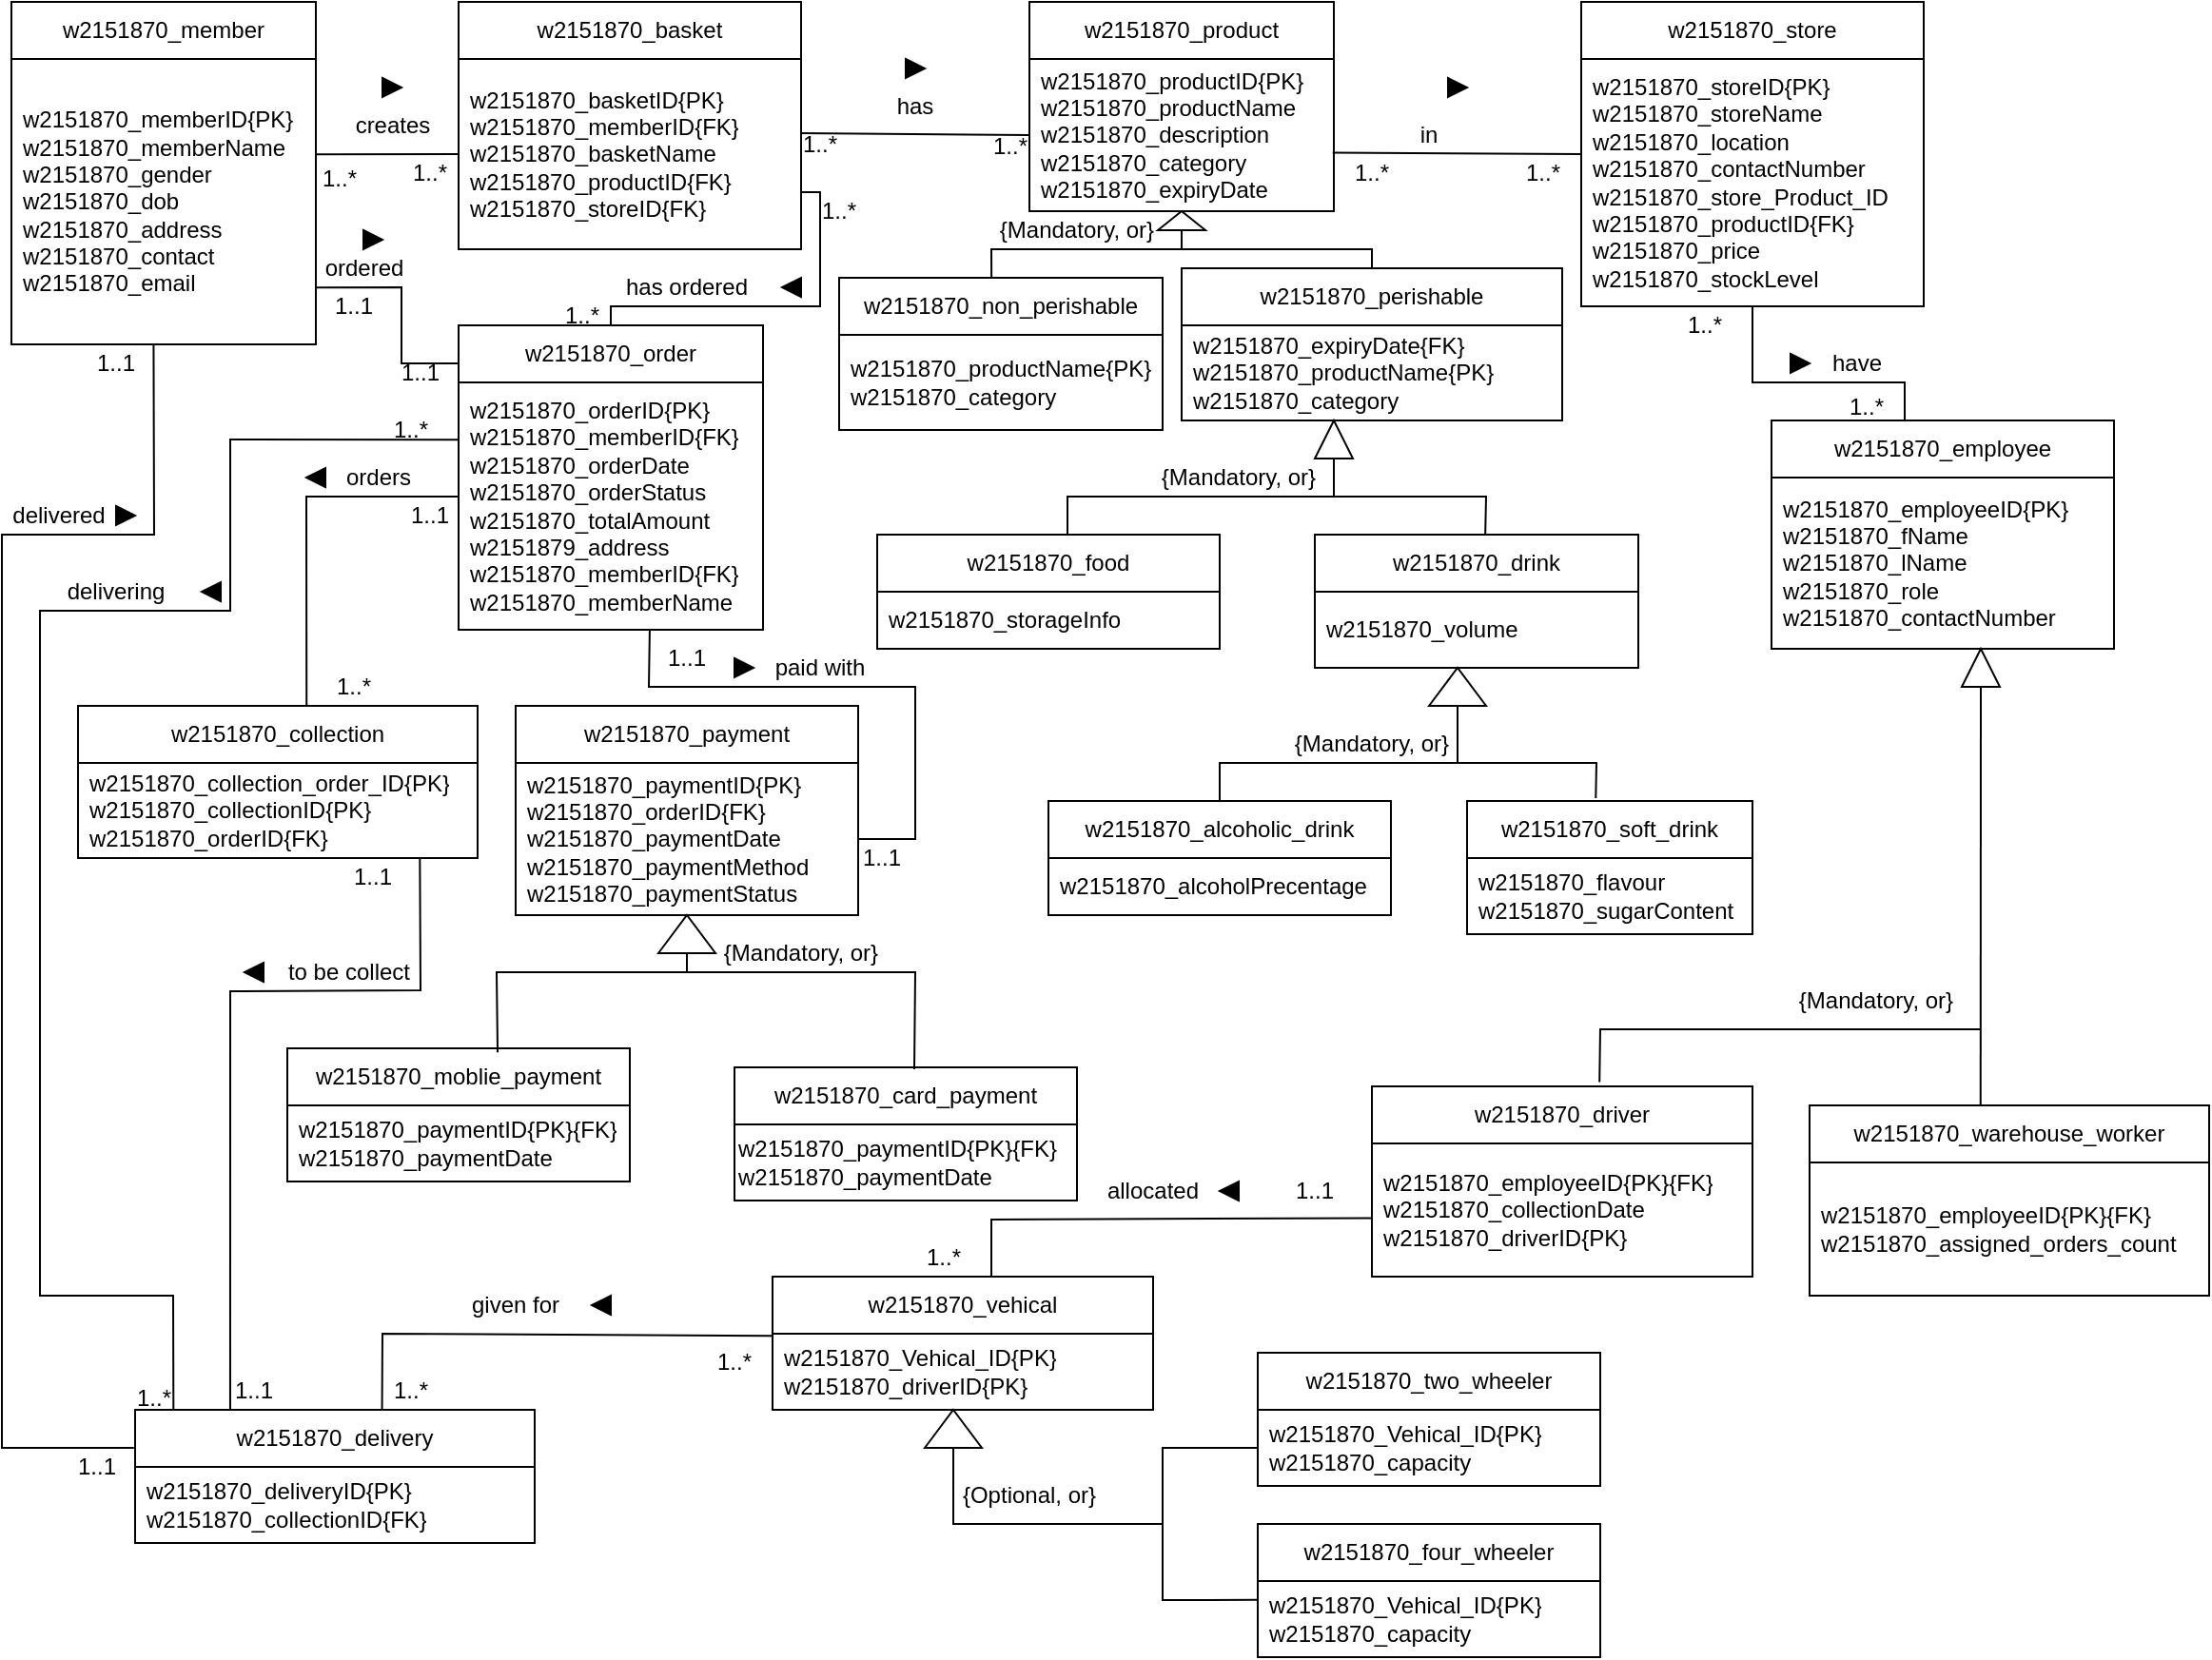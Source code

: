 <mxfile version="28.2.7">
  <diagram name="Page-1" id="L5D6gUy9eE5gOW8qyYls">
    <mxGraphModel dx="766" dy="422" grid="1" gridSize="10" guides="1" tooltips="1" connect="1" arrows="1" fold="1" page="1" pageScale="1" pageWidth="850" pageHeight="1100" math="0" shadow="0">
      <root>
        <mxCell id="0" />
        <mxCell id="1" parent="0" />
        <mxCell id="kr0bj3KIHfq-hgrzYJve-1" value="w2151870_member" style="swimlane;fontStyle=0;childLayout=stackLayout;horizontal=1;startSize=30;horizontalStack=0;resizeParent=1;resizeParentMax=0;resizeLast=0;collapsible=1;marginBottom=0;whiteSpace=wrap;html=1;" parent="1" vertex="1">
          <mxGeometry x="45" y="40" width="160" height="180" as="geometry" />
        </mxCell>
        <mxCell id="kr0bj3KIHfq-hgrzYJve-2" value="&lt;span style=&quot;text-align: center;&quot;&gt;w2151870_&lt;/span&gt;memberID{PK}&lt;br&gt;&lt;div&gt;&lt;span style=&quot;text-align: center; background-color: transparent; color: light-dark(rgb(0, 0, 0), rgb(255, 255, 255));&quot;&gt;w2151870_&lt;/span&gt;memberName&lt;/div&gt;&lt;div&gt;&lt;span style=&quot;text-align: center; background-color: transparent; color: light-dark(rgb(0, 0, 0), rgb(255, 255, 255));&quot;&gt;w2151870_&lt;/span&gt;gender&lt;/div&gt;&lt;div&gt;&lt;span style=&quot;text-align: center; background-color: transparent; color: light-dark(rgb(0, 0, 0), rgb(255, 255, 255));&quot;&gt;w2151870_&lt;/span&gt;dob&lt;/div&gt;&lt;div&gt;&lt;span style=&quot;text-align: center; background-color: transparent; color: light-dark(rgb(0, 0, 0), rgb(255, 255, 255));&quot;&gt;w2151870_&lt;/span&gt;address&lt;/div&gt;&lt;div&gt;&lt;span style=&quot;text-align: center; background-color: transparent; color: light-dark(rgb(0, 0, 0), rgb(255, 255, 255));&quot;&gt;w2151870_&lt;/span&gt;contact&lt;/div&gt;&lt;div&gt;&lt;span style=&quot;text-align: center; background-color: transparent; color: light-dark(rgb(0, 0, 0), rgb(255, 255, 255));&quot;&gt;w2151870_&lt;/span&gt;email&lt;/div&gt;" style="text;strokeColor=none;fillColor=none;align=left;verticalAlign=middle;spacingLeft=4;spacingRight=4;overflow=hidden;points=[[0,0.5],[1,0.5]];portConstraint=eastwest;rotatable=0;whiteSpace=wrap;html=1;" parent="kr0bj3KIHfq-hgrzYJve-1" vertex="1">
          <mxGeometry y="30" width="160" height="150" as="geometry" />
        </mxCell>
        <mxCell id="kr0bj3KIHfq-hgrzYJve-5" value="w2151870_basket" style="swimlane;fontStyle=0;childLayout=stackLayout;horizontal=1;startSize=30;horizontalStack=0;resizeParent=1;resizeParentMax=0;resizeLast=0;collapsible=1;marginBottom=0;whiteSpace=wrap;html=1;" parent="1" vertex="1">
          <mxGeometry x="280" y="40" width="180" height="130" as="geometry" />
        </mxCell>
        <mxCell id="kr0bj3KIHfq-hgrzYJve-6" value="&lt;span style=&quot;text-align: center;&quot;&gt;w2151870_&lt;/span&gt;basketID{PK}&lt;br&gt;&lt;div&gt;&lt;span style=&quot;text-align: center; background-color: transparent; color: light-dark(rgb(0, 0, 0), rgb(255, 255, 255));&quot;&gt;w2151870_&lt;/span&gt;memberID{FK}&lt;/div&gt;&lt;div&gt;&lt;span style=&quot;text-align: center; background-color: transparent; color: light-dark(rgb(0, 0, 0), rgb(255, 255, 255));&quot;&gt;w2151870_&lt;/span&gt;basketName&lt;/div&gt;&lt;div&gt;w2151870_productID{FK}&lt;/div&gt;&lt;div&gt;w2151870_storeID{FK}&lt;/div&gt;" style="text;strokeColor=none;fillColor=none;align=left;verticalAlign=middle;spacingLeft=4;spacingRight=4;overflow=hidden;points=[[0,0.5],[1,0.5]];portConstraint=eastwest;rotatable=0;whiteSpace=wrap;html=1;" parent="kr0bj3KIHfq-hgrzYJve-5" vertex="1">
          <mxGeometry y="30" width="180" height="100" as="geometry" />
        </mxCell>
        <mxCell id="kr0bj3KIHfq-hgrzYJve-9" value="w2151870_product" style="swimlane;fontStyle=0;childLayout=stackLayout;horizontal=1;startSize=30;horizontalStack=0;resizeParent=1;resizeParentMax=0;resizeLast=0;collapsible=1;marginBottom=0;whiteSpace=wrap;html=1;" parent="1" vertex="1">
          <mxGeometry x="580" y="40" width="160" height="110" as="geometry" />
        </mxCell>
        <mxCell id="kr0bj3KIHfq-hgrzYJve-10" value="&lt;span style=&quot;text-align: center;&quot;&gt;w2151870_&lt;/span&gt;productID{PK}&lt;br&gt;&lt;div&gt;&lt;span style=&quot;text-align: center; background-color: transparent; color: light-dark(rgb(0, 0, 0), rgb(255, 255, 255));&quot;&gt;w2151870_&lt;/span&gt;productName&lt;/div&gt;&lt;div&gt;&lt;span style=&quot;text-align: center; background-color: transparent; color: light-dark(rgb(0, 0, 0), rgb(255, 255, 255));&quot;&gt;w2151870_&lt;/span&gt;&lt;span style=&quot;background-color: transparent; color: light-dark(rgb(0, 0, 0), rgb(255, 255, 255));&quot;&gt;description&lt;/span&gt;&lt;/div&gt;&lt;div&gt;&lt;span style=&quot;text-align: center; background-color: transparent; color: light-dark(rgb(0, 0, 0), rgb(255, 255, 255));&quot;&gt;w2151870_&lt;/span&gt;&lt;span style=&quot;background-color: transparent; color: light-dark(rgb(0, 0, 0), rgb(255, 255, 255));&quot;&gt;category&lt;/span&gt;&lt;/div&gt;&lt;div&gt;&lt;span style=&quot;text-align: center; background-color: transparent; color: light-dark(rgb(0, 0, 0), rgb(255, 255, 255));&quot;&gt;w2151870_&lt;/span&gt;&lt;span style=&quot;background-color: transparent; color: light-dark(rgb(0, 0, 0), rgb(255, 255, 255));&quot;&gt;expiryDate&lt;/span&gt;&lt;/div&gt;" style="text;strokeColor=none;fillColor=none;align=left;verticalAlign=middle;spacingLeft=4;spacingRight=4;overflow=hidden;points=[[0,0.5],[1,0.5]];portConstraint=eastwest;rotatable=0;whiteSpace=wrap;html=1;" parent="kr0bj3KIHfq-hgrzYJve-9" vertex="1">
          <mxGeometry y="30" width="160" height="80" as="geometry" />
        </mxCell>
        <mxCell id="kr0bj3KIHfq-hgrzYJve-11" value="w2151870_order" style="swimlane;fontStyle=0;childLayout=stackLayout;horizontal=1;startSize=30;horizontalStack=0;resizeParent=1;resizeParentMax=0;resizeLast=0;collapsible=1;marginBottom=0;whiteSpace=wrap;html=1;" parent="1" vertex="1">
          <mxGeometry x="280" y="210" width="160" height="160" as="geometry" />
        </mxCell>
        <mxCell id="kr0bj3KIHfq-hgrzYJve-12" value="&lt;span style=&quot;text-align: center;&quot;&gt;w2151870_&lt;/span&gt;orderID{PK}&lt;br&gt;&lt;div&gt;&lt;span style=&quot;text-align: center; background-color: transparent; color: light-dark(rgb(0, 0, 0), rgb(255, 255, 255));&quot;&gt;w2151870_&lt;/span&gt;memberID{FK}&lt;/div&gt;&lt;div&gt;&lt;span style=&quot;text-align: center; background-color: transparent; color: light-dark(rgb(0, 0, 0), rgb(255, 255, 255));&quot;&gt;w2151870_&lt;/span&gt;orderDate&lt;/div&gt;&lt;div&gt;&lt;span style=&quot;text-align: center; background-color: transparent; color: light-dark(rgb(0, 0, 0), rgb(255, 255, 255));&quot;&gt;w2151870_&lt;/span&gt;orderStatus&lt;/div&gt;&lt;div&gt;&lt;span style=&quot;text-align: center; background-color: transparent; color: light-dark(rgb(0, 0, 0), rgb(255, 255, 255));&quot;&gt;w2151870_&lt;/span&gt;totalAmount&lt;/div&gt;&lt;div&gt;w2151879_address&lt;br&gt;w2151870_memberID{FK}&lt;/div&gt;&lt;div&gt;w2151870_memberName&lt;/div&gt;" style="text;strokeColor=none;fillColor=none;align=left;verticalAlign=middle;spacingLeft=4;spacingRight=4;overflow=hidden;points=[[0,0.5],[1,0.5]];portConstraint=eastwest;rotatable=0;whiteSpace=wrap;html=1;" parent="kr0bj3KIHfq-hgrzYJve-11" vertex="1">
          <mxGeometry y="30" width="160" height="130" as="geometry" />
        </mxCell>
        <mxCell id="kr0bj3KIHfq-hgrzYJve-13" value="w2151870_collection" style="swimlane;fontStyle=0;childLayout=stackLayout;horizontal=1;startSize=30;horizontalStack=0;resizeParent=1;resizeParentMax=0;resizeLast=0;collapsible=1;marginBottom=0;whiteSpace=wrap;html=1;" parent="1" vertex="1">
          <mxGeometry x="80" y="410" width="210" height="80" as="geometry" />
        </mxCell>
        <mxCell id="kr0bj3KIHfq-hgrzYJve-14" value="&lt;span style=&quot;text-align: center;&quot;&gt;w2151870_collection_order_ID{PK}&lt;/span&gt;&lt;div&gt;&lt;span style=&quot;text-align: center; background-color: transparent; color: light-dark(rgb(0, 0, 0), rgb(255, 255, 255));&quot;&gt;w2151870_collectionID{PK}&lt;/span&gt;&lt;div&gt;&lt;span style=&quot;text-align: center;&quot;&gt;w2151870_orderID{FK}&lt;/span&gt;&lt;/div&gt;&lt;/div&gt;" style="text;strokeColor=none;fillColor=none;align=left;verticalAlign=middle;spacingLeft=4;spacingRight=4;overflow=hidden;points=[[0,0.5],[1,0.5]];portConstraint=eastwest;rotatable=0;whiteSpace=wrap;html=1;" parent="kr0bj3KIHfq-hgrzYJve-13" vertex="1">
          <mxGeometry y="30" width="210" height="50" as="geometry" />
        </mxCell>
        <mxCell id="kr0bj3KIHfq-hgrzYJve-15" value="w2151870_payment" style="swimlane;fontStyle=0;childLayout=stackLayout;horizontal=1;startSize=30;horizontalStack=0;resizeParent=1;resizeParentMax=0;resizeLast=0;collapsible=1;marginBottom=0;whiteSpace=wrap;html=1;" parent="1" vertex="1">
          <mxGeometry x="310" y="410" width="180" height="110" as="geometry" />
        </mxCell>
        <mxCell id="kr0bj3KIHfq-hgrzYJve-16" value="&lt;span style=&quot;text-align: center;&quot;&gt;w2151870_&lt;/span&gt;paymentID{PK}&lt;br&gt;&lt;div&gt;&lt;span style=&quot;text-align: center; background-color: transparent; color: light-dark(rgb(0, 0, 0), rgb(255, 255, 255));&quot;&gt;w2151870_&lt;/span&gt;orderID{FK}&lt;/div&gt;&lt;div&gt;&lt;span style=&quot;text-align: center; background-color: transparent; color: light-dark(rgb(0, 0, 0), rgb(255, 255, 255));&quot;&gt;w2151870_&lt;/span&gt;paymentDate&lt;/div&gt;&lt;div&gt;&lt;span style=&quot;text-align: center; background-color: transparent; color: light-dark(rgb(0, 0, 0), rgb(255, 255, 255));&quot;&gt;w2151870_&lt;/span&gt;paymentMethod&lt;/div&gt;&lt;div&gt;&lt;span style=&quot;text-align: center; background-color: transparent; color: light-dark(rgb(0, 0, 0), rgb(255, 255, 255));&quot;&gt;w2151870_&lt;/span&gt;paymentStatus&lt;/div&gt;" style="text;strokeColor=none;fillColor=none;align=left;verticalAlign=middle;spacingLeft=4;spacingRight=4;overflow=hidden;points=[[0,0.5],[1,0.5]];portConstraint=eastwest;rotatable=0;whiteSpace=wrap;html=1;" parent="kr0bj3KIHfq-hgrzYJve-15" vertex="1">
          <mxGeometry y="30" width="180" height="80" as="geometry" />
        </mxCell>
        <mxCell id="kr0bj3KIHfq-hgrzYJve-19" value="w2151870_store" style="swimlane;fontStyle=0;childLayout=stackLayout;horizontal=1;startSize=30;horizontalStack=0;resizeParent=1;resizeParentMax=0;resizeLast=0;collapsible=1;marginBottom=0;whiteSpace=wrap;html=1;" parent="1" vertex="1">
          <mxGeometry x="870" y="40" width="180" height="160" as="geometry" />
        </mxCell>
        <mxCell id="kr0bj3KIHfq-hgrzYJve-20" value="&lt;span style=&quot;text-align: center;&quot;&gt;w2151870_&lt;/span&gt;storeID{PK}&lt;div&gt;w2151870_storeName&lt;/div&gt;&lt;div&gt;&lt;span style=&quot;text-align: center; background-color: transparent; color: light-dark(rgb(0, 0, 0), rgb(255, 255, 255));&quot;&gt;w2151870_&lt;/span&gt;location&lt;/div&gt;&lt;div&gt;&lt;span style=&quot;text-align: center; background-color: transparent; color: light-dark(rgb(0, 0, 0), rgb(255, 255, 255));&quot;&gt;w2151870_&lt;/span&gt;contactNumber&lt;/div&gt;&lt;div&gt;&lt;span style=&quot;text-align: center;&quot;&gt;w2151870_&lt;/span&gt;store_Product_ID&lt;/div&gt;&lt;div&gt;&lt;div&gt;&lt;span style=&quot;text-align: center; background-color: transparent; color: light-dark(rgb(0, 0, 0), rgb(255, 255, 255));&quot;&gt;w2151870_&lt;/span&gt;productID{FK}&lt;/div&gt;&lt;div&gt;&lt;span style=&quot;text-align: center; background-color: transparent; color: light-dark(rgb(0, 0, 0), rgb(255, 255, 255));&quot;&gt;w2151870_&lt;/span&gt;price&lt;/div&gt;&lt;div&gt;&lt;span style=&quot;text-align: center; background-color: transparent; color: light-dark(rgb(0, 0, 0), rgb(255, 255, 255));&quot;&gt;w2151870_&lt;/span&gt;stockLevel&lt;/div&gt;&lt;/div&gt;" style="text;strokeColor=none;fillColor=none;align=left;verticalAlign=middle;spacingLeft=4;spacingRight=4;overflow=hidden;points=[[0,0.5],[1,0.5]];portConstraint=eastwest;rotatable=0;whiteSpace=wrap;html=1;" parent="kr0bj3KIHfq-hgrzYJve-19" vertex="1">
          <mxGeometry y="30" width="180" height="130" as="geometry" />
        </mxCell>
        <mxCell id="kr0bj3KIHfq-hgrzYJve-21" value="w2151870_employee" style="swimlane;fontStyle=0;childLayout=stackLayout;horizontal=1;startSize=30;horizontalStack=0;resizeParent=1;resizeParentMax=0;resizeLast=0;collapsible=1;marginBottom=0;whiteSpace=wrap;html=1;" parent="1" vertex="1">
          <mxGeometry x="970" y="260" width="180" height="120" as="geometry" />
        </mxCell>
        <mxCell id="kr0bj3KIHfq-hgrzYJve-22" value="&lt;span style=&quot;text-align: center;&quot;&gt;w2151870_&lt;/span&gt;employeeID{PK}&lt;br&gt;&lt;div&gt;&lt;span style=&quot;text-align: center; background-color: transparent; color: light-dark(rgb(0, 0, 0), rgb(255, 255, 255));&quot;&gt;w2151870_&lt;/span&gt;fName&lt;/div&gt;&lt;div&gt;&lt;span style=&quot;text-align: center; background-color: transparent; color: light-dark(rgb(0, 0, 0), rgb(255, 255, 255));&quot;&gt;w2151870_&lt;/span&gt;lName&lt;/div&gt;&lt;div&gt;&lt;span style=&quot;text-align: center; background-color: transparent; color: light-dark(rgb(0, 0, 0), rgb(255, 255, 255));&quot;&gt;w2151870_&lt;/span&gt;role&lt;/div&gt;&lt;div&gt;&lt;span style=&quot;text-align: center; background-color: transparent; color: light-dark(rgb(0, 0, 0), rgb(255, 255, 255));&quot;&gt;w2151870_&lt;/span&gt;contactNumber&lt;/div&gt;" style="text;strokeColor=none;fillColor=none;align=left;verticalAlign=middle;spacingLeft=4;spacingRight=4;overflow=hidden;points=[[0,0.5],[1,0.5]];portConstraint=eastwest;rotatable=0;whiteSpace=wrap;html=1;" parent="kr0bj3KIHfq-hgrzYJve-21" vertex="1">
          <mxGeometry y="30" width="180" height="90" as="geometry" />
        </mxCell>
        <mxCell id="kr0bj3KIHfq-hgrzYJve-23" value="w2151870_warehouse_worker" style="swimlane;fontStyle=0;childLayout=stackLayout;horizontal=1;startSize=30;horizontalStack=0;resizeParent=1;resizeParentMax=0;resizeLast=0;collapsible=1;marginBottom=0;whiteSpace=wrap;html=1;" parent="1" vertex="1">
          <mxGeometry x="990" y="620" width="210" height="100" as="geometry" />
        </mxCell>
        <mxCell id="kr0bj3KIHfq-hgrzYJve-24" value="&lt;span style=&quot;text-align: center;&quot;&gt;w2151870_&lt;/span&gt;employeeID{PK}{FK}&lt;br&gt;&lt;div&gt;&lt;span style=&quot;text-align: center; background-color: transparent; color: light-dark(rgb(0, 0, 0), rgb(255, 255, 255));&quot;&gt;w2151870_&lt;/span&gt;assigned_orders_count&lt;/div&gt;" style="text;strokeColor=none;fillColor=none;align=left;verticalAlign=middle;spacingLeft=4;spacingRight=4;overflow=hidden;points=[[0,0.5],[1,0.5]];portConstraint=eastwest;rotatable=0;whiteSpace=wrap;html=1;" parent="kr0bj3KIHfq-hgrzYJve-23" vertex="1">
          <mxGeometry y="30" width="210" height="70" as="geometry" />
        </mxCell>
        <mxCell id="kr0bj3KIHfq-hgrzYJve-25" value="w2151870_driver" style="swimlane;fontStyle=0;childLayout=stackLayout;horizontal=1;startSize=30;horizontalStack=0;resizeParent=1;resizeParentMax=0;resizeLast=0;collapsible=1;marginBottom=0;whiteSpace=wrap;html=1;" parent="1" vertex="1">
          <mxGeometry x="760" y="610" width="200" height="100" as="geometry" />
        </mxCell>
        <mxCell id="kr0bj3KIHfq-hgrzYJve-26" value="&lt;span style=&quot;text-align: center;&quot;&gt;w2151870_&lt;/span&gt;employeeID{PK}{FK}&lt;br&gt;&lt;div&gt;&lt;span style=&quot;text-align: center; background-color: transparent; color: light-dark(rgb(0, 0, 0), rgb(255, 255, 255));&quot;&gt;w2151870_&lt;/span&gt;collectionDate&lt;/div&gt;&lt;div&gt;&lt;span style=&quot;text-align: center; background-color: transparent; color: light-dark(rgb(0, 0, 0), rgb(255, 255, 255));&quot;&gt;w2151870_&lt;/span&gt;driverID{PK}&lt;/div&gt;" style="text;strokeColor=none;fillColor=none;align=left;verticalAlign=middle;spacingLeft=4;spacingRight=4;overflow=hidden;points=[[0,0.5],[1,0.5]];portConstraint=eastwest;rotatable=0;whiteSpace=wrap;html=1;" parent="kr0bj3KIHfq-hgrzYJve-25" vertex="1">
          <mxGeometry y="30" width="200" height="70" as="geometry" />
        </mxCell>
        <mxCell id="kr0bj3KIHfq-hgrzYJve-35" value="w2151870_delivery" style="swimlane;fontStyle=0;childLayout=stackLayout;horizontal=1;startSize=30;horizontalStack=0;resizeParent=1;resizeParentMax=0;resizeLast=0;collapsible=1;marginBottom=0;whiteSpace=wrap;html=1;" parent="1" vertex="1">
          <mxGeometry x="110" y="780" width="210" height="70" as="geometry" />
        </mxCell>
        <mxCell id="kr0bj3KIHfq-hgrzYJve-36" value="w2151870_deliveryID{PK}&lt;div&gt;w2151870_collectionID{FK}&lt;/div&gt;" style="text;strokeColor=none;fillColor=none;align=left;verticalAlign=middle;spacingLeft=4;spacingRight=4;overflow=hidden;points=[[0,0.5],[1,0.5]];portConstraint=eastwest;rotatable=0;whiteSpace=wrap;html=1;" parent="kr0bj3KIHfq-hgrzYJve-35" vertex="1">
          <mxGeometry y="30" width="210" height="40" as="geometry" />
        </mxCell>
        <mxCell id="ttWEPRVbaQY9n671N0mv-2" value="w2151870_perishable" style="swimlane;fontStyle=0;childLayout=stackLayout;horizontal=1;startSize=30;horizontalStack=0;resizeParent=1;resizeParentMax=0;resizeLast=0;collapsible=1;marginBottom=0;whiteSpace=wrap;html=1;" vertex="1" parent="1">
          <mxGeometry x="660" y="180" width="200" height="80" as="geometry" />
        </mxCell>
        <mxCell id="ttWEPRVbaQY9n671N0mv-3" value="w2151870_expiryDate{FK}&lt;br&gt;w2151870_productName{PK}&lt;br&gt;w2151870_category" style="text;strokeColor=none;fillColor=none;align=left;verticalAlign=middle;spacingLeft=4;spacingRight=4;overflow=hidden;points=[[0,0.5],[1,0.5]];portConstraint=eastwest;rotatable=0;whiteSpace=wrap;html=1;" vertex="1" parent="ttWEPRVbaQY9n671N0mv-2">
          <mxGeometry y="30" width="200" height="50" as="geometry" />
        </mxCell>
        <mxCell id="ttWEPRVbaQY9n671N0mv-4" value="w2151870_non_perishable" style="swimlane;fontStyle=0;childLayout=stackLayout;horizontal=1;startSize=30;horizontalStack=0;resizeParent=1;resizeParentMax=0;resizeLast=0;collapsible=1;marginBottom=0;whiteSpace=wrap;html=1;" vertex="1" parent="1">
          <mxGeometry x="480" y="185" width="170" height="80" as="geometry" />
        </mxCell>
        <mxCell id="ttWEPRVbaQY9n671N0mv-5" value="w2151870_productName{PK}&lt;br&gt;w2151870_category" style="text;strokeColor=none;fillColor=none;align=left;verticalAlign=middle;spacingLeft=4;spacingRight=4;overflow=hidden;points=[[0,0.5],[1,0.5]];portConstraint=eastwest;rotatable=0;whiteSpace=wrap;html=1;" vertex="1" parent="ttWEPRVbaQY9n671N0mv-4">
          <mxGeometry y="30" width="170" height="50" as="geometry" />
        </mxCell>
        <mxCell id="ttWEPRVbaQY9n671N0mv-9" value="w2151870_soft_drink" style="swimlane;fontStyle=0;childLayout=stackLayout;horizontal=1;startSize=30;horizontalStack=0;resizeParent=1;resizeParentMax=0;resizeLast=0;collapsible=1;marginBottom=0;whiteSpace=wrap;html=1;" vertex="1" parent="1">
          <mxGeometry x="810" y="460" width="150" height="70" as="geometry" />
        </mxCell>
        <mxCell id="ttWEPRVbaQY9n671N0mv-10" value="w2151870_flavour&lt;div&gt;w2151870_sugarContent&lt;/div&gt;" style="text;strokeColor=none;fillColor=none;align=left;verticalAlign=middle;spacingLeft=4;spacingRight=4;overflow=hidden;points=[[0,0.5],[1,0.5]];portConstraint=eastwest;rotatable=0;whiteSpace=wrap;html=1;" vertex="1" parent="ttWEPRVbaQY9n671N0mv-9">
          <mxGeometry y="30" width="150" height="40" as="geometry" />
        </mxCell>
        <mxCell id="ttWEPRVbaQY9n671N0mv-11" value="w2151870_alcoholic_drink" style="swimlane;fontStyle=0;childLayout=stackLayout;horizontal=1;startSize=30;horizontalStack=0;resizeParent=1;resizeParentMax=0;resizeLast=0;collapsible=1;marginBottom=0;whiteSpace=wrap;html=1;" vertex="1" parent="1">
          <mxGeometry x="590" y="460" width="180" height="60" as="geometry" />
        </mxCell>
        <mxCell id="ttWEPRVbaQY9n671N0mv-12" value="w2151870_alcoholPrecentage" style="text;strokeColor=none;fillColor=none;align=left;verticalAlign=middle;spacingLeft=4;spacingRight=4;overflow=hidden;points=[[0,0.5],[1,0.5]];portConstraint=eastwest;rotatable=0;whiteSpace=wrap;html=1;" vertex="1" parent="ttWEPRVbaQY9n671N0mv-11">
          <mxGeometry y="30" width="180" height="30" as="geometry" />
        </mxCell>
        <mxCell id="ttWEPRVbaQY9n671N0mv-17" value="" style="endArrow=none;html=1;rounded=0;entryX=0;entryY=0.5;entryDx=0;entryDy=0;exitX=0.999;exitY=0.334;exitDx=0;exitDy=0;exitPerimeter=0;" edge="1" parent="1" source="kr0bj3KIHfq-hgrzYJve-2" target="kr0bj3KIHfq-hgrzYJve-6">
          <mxGeometry width="50" height="50" relative="1" as="geometry">
            <mxPoint x="210" y="120" as="sourcePoint" />
            <mxPoint x="260" y="110" as="targetPoint" />
          </mxGeometry>
        </mxCell>
        <mxCell id="ttWEPRVbaQY9n671N0mv-18" value="" style="endArrow=none;html=1;rounded=0;entryX=0;entryY=0.5;entryDx=0;entryDy=0;exitX=1;exitY=0.39;exitDx=0;exitDy=0;exitPerimeter=0;" edge="1" parent="1" source="kr0bj3KIHfq-hgrzYJve-6" target="kr0bj3KIHfq-hgrzYJve-10">
          <mxGeometry width="50" height="50" relative="1" as="geometry">
            <mxPoint x="420" y="160" as="sourcePoint" />
            <mxPoint x="589.83" y="110.11" as="targetPoint" />
          </mxGeometry>
        </mxCell>
        <mxCell id="ttWEPRVbaQY9n671N0mv-26" value="w2151870_vehical" style="swimlane;fontStyle=0;childLayout=stackLayout;horizontal=1;startSize=30;horizontalStack=0;resizeParent=1;resizeParentMax=0;resizeLast=0;collapsible=1;marginBottom=0;whiteSpace=wrap;html=1;" vertex="1" parent="1">
          <mxGeometry x="445" y="710" width="200" height="70" as="geometry" />
        </mxCell>
        <mxCell id="ttWEPRVbaQY9n671N0mv-27" value="w2151870_Vehical_ID{PK}&lt;div&gt;w2151870_driverID{PK}&lt;/div&gt;" style="text;strokeColor=none;fillColor=none;align=left;verticalAlign=middle;spacingLeft=4;spacingRight=4;overflow=hidden;points=[[0,0.5],[1,0.5]];portConstraint=eastwest;rotatable=0;whiteSpace=wrap;html=1;" vertex="1" parent="ttWEPRVbaQY9n671N0mv-26">
          <mxGeometry y="30" width="200" height="40" as="geometry" />
        </mxCell>
        <mxCell id="ttWEPRVbaQY9n671N0mv-28" value="w2151870_two_wheeler" style="swimlane;fontStyle=0;childLayout=stackLayout;horizontal=1;startSize=30;horizontalStack=0;resizeParent=1;resizeParentMax=0;resizeLast=0;collapsible=1;marginBottom=0;whiteSpace=wrap;html=1;" vertex="1" parent="1">
          <mxGeometry x="700" y="750" width="180" height="70" as="geometry" />
        </mxCell>
        <mxCell id="ttWEPRVbaQY9n671N0mv-29" value="w2151870_Vehical_ID{PK}&lt;div&gt;w2151870_capacity&lt;/div&gt;" style="text;strokeColor=none;fillColor=none;align=left;verticalAlign=middle;spacingLeft=4;spacingRight=4;overflow=hidden;points=[[0,0.5],[1,0.5]];portConstraint=eastwest;rotatable=0;whiteSpace=wrap;html=1;" vertex="1" parent="ttWEPRVbaQY9n671N0mv-28">
          <mxGeometry y="30" width="180" height="40" as="geometry" />
        </mxCell>
        <mxCell id="ttWEPRVbaQY9n671N0mv-30" value="w2151870_four_wheeler" style="swimlane;fontStyle=0;childLayout=stackLayout;horizontal=1;startSize=30;horizontalStack=0;resizeParent=1;resizeParentMax=0;resizeLast=0;collapsible=1;marginBottom=0;whiteSpace=wrap;html=1;" vertex="1" parent="1">
          <mxGeometry x="700" y="840" width="180" height="70" as="geometry" />
        </mxCell>
        <mxCell id="ttWEPRVbaQY9n671N0mv-31" value="w2151870_Vehical_ID{PK}&lt;div&gt;w2151870_capacity&lt;/div&gt;" style="text;strokeColor=none;fillColor=none;align=left;verticalAlign=middle;spacingLeft=4;spacingRight=4;overflow=hidden;points=[[0,0.5],[1,0.5]];portConstraint=eastwest;rotatable=0;whiteSpace=wrap;html=1;" vertex="1" parent="ttWEPRVbaQY9n671N0mv-30">
          <mxGeometry y="30" width="180" height="40" as="geometry" />
        </mxCell>
        <mxCell id="ttWEPRVbaQY9n671N0mv-41" value="w2151870_card_payment" style="swimlane;fontStyle=0;childLayout=stackLayout;horizontal=1;startSize=30;horizontalStack=0;resizeParent=1;resizeParentMax=0;resizeLast=0;collapsible=1;marginBottom=0;whiteSpace=wrap;html=1;" vertex="1" parent="1">
          <mxGeometry x="425" y="600" width="180" height="70" as="geometry" />
        </mxCell>
        <mxCell id="ttWEPRVbaQY9n671N0mv-78" value="w2151870_&lt;span style=&quot;&quot;&gt;paymentID{PK}{FK}&lt;/span&gt;&lt;div&gt;&lt;span style=&quot;color: light-dark(rgb(0, 0, 0), rgb(255, 255, 255)); background-color: transparent; text-align: center;&quot;&gt;w2151870_&lt;/span&gt;paymentDate&lt;span style=&quot;&quot;&gt;&lt;/span&gt;&lt;/div&gt;" style="text;html=1;whiteSpace=wrap;strokeColor=none;fillColor=none;align=left;verticalAlign=middle;rounded=0;" vertex="1" parent="ttWEPRVbaQY9n671N0mv-41">
          <mxGeometry y="30" width="180" height="40" as="geometry" />
        </mxCell>
        <mxCell id="ttWEPRVbaQY9n671N0mv-43" value="w2151870_moblie_payment" style="swimlane;fontStyle=0;childLayout=stackLayout;horizontal=1;startSize=30;horizontalStack=0;resizeParent=1;resizeParentMax=0;resizeLast=0;collapsible=1;marginBottom=0;whiteSpace=wrap;html=1;" vertex="1" parent="1">
          <mxGeometry x="190" y="590" width="180" height="70" as="geometry" />
        </mxCell>
        <mxCell id="ttWEPRVbaQY9n671N0mv-44" value="&lt;span style=&quot;text-align: center;&quot;&gt;w2151870_&lt;/span&gt;paymentID{PK}{FK}&lt;div&gt;&lt;span style=&quot;color: light-dark(rgb(0, 0, 0), rgb(255, 255, 255)); background-color: transparent; text-align: center;&quot;&gt;w2151870_&lt;/span&gt;paymentDate&lt;/div&gt;" style="text;strokeColor=none;fillColor=none;align=left;verticalAlign=middle;spacingLeft=4;spacingRight=4;overflow=hidden;points=[[0,0.5],[1,0.5]];portConstraint=eastwest;rotatable=0;whiteSpace=wrap;html=1;" vertex="1" parent="ttWEPRVbaQY9n671N0mv-43">
          <mxGeometry y="30" width="180" height="40" as="geometry" />
        </mxCell>
        <mxCell id="ttWEPRVbaQY9n671N0mv-62" value="w2151870_drink" style="swimlane;fontStyle=0;childLayout=stackLayout;horizontal=1;startSize=30;horizontalStack=0;resizeParent=1;resizeParentMax=0;resizeLast=0;collapsible=1;marginBottom=0;whiteSpace=wrap;html=1;" vertex="1" parent="1">
          <mxGeometry x="730" y="320" width="170" height="70" as="geometry" />
        </mxCell>
        <mxCell id="ttWEPRVbaQY9n671N0mv-63" value="w2151870_volume" style="text;strokeColor=none;fillColor=none;align=left;verticalAlign=middle;spacingLeft=4;spacingRight=4;overflow=hidden;points=[[0,0.5],[1,0.5]];portConstraint=eastwest;rotatable=0;whiteSpace=wrap;html=1;" vertex="1" parent="ttWEPRVbaQY9n671N0mv-62">
          <mxGeometry y="30" width="170" height="40" as="geometry" />
        </mxCell>
        <mxCell id="ttWEPRVbaQY9n671N0mv-64" value="w2151870_food" style="swimlane;fontStyle=0;childLayout=stackLayout;horizontal=1;startSize=30;horizontalStack=0;resizeParent=1;resizeParentMax=0;resizeLast=0;collapsible=1;marginBottom=0;whiteSpace=wrap;html=1;" vertex="1" parent="1">
          <mxGeometry x="500" y="320" width="180" height="60" as="geometry" />
        </mxCell>
        <mxCell id="ttWEPRVbaQY9n671N0mv-65" value="w2151870_storageInfo" style="text;strokeColor=none;fillColor=none;align=left;verticalAlign=middle;spacingLeft=4;spacingRight=4;overflow=hidden;points=[[0,0.5],[1,0.5]];portConstraint=eastwest;rotatable=0;whiteSpace=wrap;html=1;" vertex="1" parent="ttWEPRVbaQY9n671N0mv-64">
          <mxGeometry y="30" width="180" height="30" as="geometry" />
        </mxCell>
        <mxCell id="ttWEPRVbaQY9n671N0mv-66" value="" style="endArrow=none;html=1;rounded=0;curved=1;exitX=0.996;exitY=0.616;exitDx=0;exitDy=0;exitPerimeter=0;" edge="1" parent="1" source="kr0bj3KIHfq-hgrzYJve-10">
          <mxGeometry width="50" height="50" relative="1" as="geometry">
            <mxPoint x="700" y="130" as="sourcePoint" />
            <mxPoint x="870" y="120" as="targetPoint" />
          </mxGeometry>
        </mxCell>
        <mxCell id="ttWEPRVbaQY9n671N0mv-69" value="" style="endArrow=none;html=1;rounded=0;exitX=0.428;exitY=0.005;exitDx=0;exitDy=0;exitPerimeter=0;entryX=0;entryY=0.5;entryDx=0;entryDy=0;" edge="1" parent="1" source="kr0bj3KIHfq-hgrzYJve-23" target="ttWEPRVbaQY9n671N0mv-83">
          <mxGeometry width="50" height="50" relative="1" as="geometry">
            <mxPoint x="1080" y="560" as="sourcePoint" />
            <mxPoint x="1080" y="430" as="targetPoint" />
            <Array as="points" />
          </mxGeometry>
        </mxCell>
        <mxCell id="ttWEPRVbaQY9n671N0mv-71" value="" style="endArrow=none;html=1;rounded=0;" edge="1" parent="1">
          <mxGeometry width="50" height="50" relative="1" as="geometry">
            <mxPoint x="660" y="170" as="sourcePoint" />
            <mxPoint x="760" y="180" as="targetPoint" />
            <Array as="points">
              <mxPoint x="660" y="170" />
              <mxPoint x="760" y="170" />
            </Array>
          </mxGeometry>
        </mxCell>
        <mxCell id="ttWEPRVbaQY9n671N0mv-72" value="" style="endArrow=none;html=1;rounded=0;exitX=0.471;exitY=-0.005;exitDx=0;exitDy=0;exitPerimeter=0;" edge="1" parent="1" source="ttWEPRVbaQY9n671N0mv-4" target="ttWEPRVbaQY9n671N0mv-73">
          <mxGeometry width="50" height="50" relative="1" as="geometry">
            <mxPoint x="560" y="180" as="sourcePoint" />
            <mxPoint x="660" y="170" as="targetPoint" />
            <Array as="points">
              <mxPoint x="560" y="170" />
              <mxPoint x="660" y="170" />
            </Array>
          </mxGeometry>
        </mxCell>
        <mxCell id="ttWEPRVbaQY9n671N0mv-73" value="" style="triangle;whiteSpace=wrap;html=1;direction=north;" vertex="1" parent="1">
          <mxGeometry x="647.5" y="150" width="25" height="10" as="geometry" />
        </mxCell>
        <mxCell id="ttWEPRVbaQY9n671N0mv-74" value="" style="endArrow=none;html=1;rounded=0;exitX=0.567;exitY=0;exitDx=0;exitDy=0;exitPerimeter=0;" edge="1" parent="1">
          <mxGeometry width="50" height="50" relative="1" as="geometry">
            <mxPoint x="600" y="320" as="sourcePoint" />
            <mxPoint x="740" y="280" as="targetPoint" />
            <Array as="points">
              <mxPoint x="600" y="300" />
              <mxPoint x="740" y="300" />
            </Array>
          </mxGeometry>
        </mxCell>
        <mxCell id="ttWEPRVbaQY9n671N0mv-76" value="" style="endArrow=none;html=1;rounded=0;entryX=0.527;entryY=-0.005;entryDx=0;entryDy=0;entryPerimeter=0;" edge="1" parent="1" target="ttWEPRVbaQY9n671N0mv-62">
          <mxGeometry width="50" height="50" relative="1" as="geometry">
            <mxPoint x="740" y="300" as="sourcePoint" />
            <mxPoint x="850" y="310" as="targetPoint" />
            <Array as="points">
              <mxPoint x="820" y="300" />
            </Array>
          </mxGeometry>
        </mxCell>
        <mxCell id="ttWEPRVbaQY9n671N0mv-77" value="" style="triangle;whiteSpace=wrap;html=1;direction=north;" vertex="1" parent="1">
          <mxGeometry x="730" y="260" width="20" height="20" as="geometry" />
        </mxCell>
        <mxCell id="ttWEPRVbaQY9n671N0mv-79" value="" style="endArrow=none;html=1;rounded=0;exitX=0.5;exitY=0;exitDx=0;exitDy=0;entryX=0;entryY=0.5;entryDx=0;entryDy=0;" edge="1" parent="1" source="ttWEPRVbaQY9n671N0mv-11" target="ttWEPRVbaQY9n671N0mv-81">
          <mxGeometry width="50" height="50" relative="1" as="geometry">
            <mxPoint x="740" y="440" as="sourcePoint" />
            <mxPoint x="800" y="420" as="targetPoint" />
            <Array as="points">
              <mxPoint x="680" y="440" />
              <mxPoint x="805" y="440" />
            </Array>
          </mxGeometry>
        </mxCell>
        <mxCell id="ttWEPRVbaQY9n671N0mv-80" value="" style="endArrow=none;html=1;rounded=0;exitX=0.451;exitY=-0.022;exitDx=0;exitDy=0;exitPerimeter=0;" edge="1" parent="1" source="ttWEPRVbaQY9n671N0mv-9">
          <mxGeometry width="50" height="50" relative="1" as="geometry">
            <mxPoint x="740" y="440" as="sourcePoint" />
            <mxPoint x="800" y="440" as="targetPoint" />
            <Array as="points">
              <mxPoint x="878" y="440" />
            </Array>
          </mxGeometry>
        </mxCell>
        <mxCell id="ttWEPRVbaQY9n671N0mv-81" value="" style="triangle;whiteSpace=wrap;html=1;direction=north;" vertex="1" parent="1">
          <mxGeometry x="790" y="390" width="30" height="20" as="geometry" />
        </mxCell>
        <mxCell id="ttWEPRVbaQY9n671N0mv-82" value="" style="endArrow=none;html=1;rounded=0;exitX=0.598;exitY=-0.023;exitDx=0;exitDy=0;exitPerimeter=0;" edge="1" parent="1" source="kr0bj3KIHfq-hgrzYJve-25">
          <mxGeometry width="50" height="50" relative="1" as="geometry">
            <mxPoint x="940" y="530" as="sourcePoint" />
            <mxPoint x="1080" y="580" as="targetPoint" />
            <Array as="points">
              <mxPoint x="880" y="580" />
            </Array>
          </mxGeometry>
        </mxCell>
        <mxCell id="ttWEPRVbaQY9n671N0mv-83" value="" style="triangle;whiteSpace=wrap;html=1;direction=north;" vertex="1" parent="1">
          <mxGeometry x="1070" y="380" width="20" height="20" as="geometry" />
        </mxCell>
        <mxCell id="ttWEPRVbaQY9n671N0mv-84" value="" style="endArrow=none;html=1;rounded=0;exitX=0.614;exitY=0.03;exitDx=0;exitDy=0;exitPerimeter=0;" edge="1" parent="1" source="ttWEPRVbaQY9n671N0mv-43">
          <mxGeometry width="50" height="50" relative="1" as="geometry">
            <mxPoint x="250" y="490" as="sourcePoint" />
            <mxPoint x="400" y="550" as="targetPoint" />
            <Array as="points">
              <mxPoint x="300" y="550" />
            </Array>
          </mxGeometry>
        </mxCell>
        <mxCell id="ttWEPRVbaQY9n671N0mv-85" value="" style="endArrow=none;html=1;rounded=0;entryX=0.525;entryY=0.014;entryDx=0;entryDy=0;entryPerimeter=0;" edge="1" parent="1" source="ttWEPRVbaQY9n671N0mv-86" target="ttWEPRVbaQY9n671N0mv-41">
          <mxGeometry width="50" height="50" relative="1" as="geometry">
            <mxPoint x="400" y="530" as="sourcePoint" />
            <mxPoint x="460" y="470" as="targetPoint" />
            <Array as="points">
              <mxPoint x="400" y="550" />
              <mxPoint x="520" y="550" />
            </Array>
          </mxGeometry>
        </mxCell>
        <mxCell id="ttWEPRVbaQY9n671N0mv-87" value="" style="endArrow=none;html=1;rounded=0;" edge="1" parent="1">
          <mxGeometry width="50" height="50" relative="1" as="geometry">
            <mxPoint x="650" y="840" as="sourcePoint" />
            <mxPoint x="700" y="800" as="targetPoint" />
            <Array as="points">
              <mxPoint x="650" y="800" />
            </Array>
          </mxGeometry>
        </mxCell>
        <mxCell id="ttWEPRVbaQY9n671N0mv-88" value="" style="endArrow=none;html=1;rounded=0;entryX=0;entryY=0.248;entryDx=0;entryDy=0;entryPerimeter=0;" edge="1" parent="1" source="ttWEPRVbaQY9n671N0mv-90" target="ttWEPRVbaQY9n671N0mv-31">
          <mxGeometry width="50" height="50" relative="1" as="geometry">
            <mxPoint x="540" y="790" as="sourcePoint" />
            <mxPoint x="640" y="810" as="targetPoint" />
            <Array as="points">
              <mxPoint x="540" y="840" />
              <mxPoint x="650" y="840" />
              <mxPoint x="650" y="880" />
            </Array>
          </mxGeometry>
        </mxCell>
        <mxCell id="ttWEPRVbaQY9n671N0mv-92" value="" style="endArrow=none;html=1;rounded=0;exitX=0.575;exitY=-0.006;exitDx=0;exitDy=0;exitPerimeter=0;entryX=0.002;entryY=0.56;entryDx=0;entryDy=0;entryPerimeter=0;" edge="1" parent="1" source="ttWEPRVbaQY9n671N0mv-26" target="kr0bj3KIHfq-hgrzYJve-26">
          <mxGeometry width="50" height="50" relative="1" as="geometry">
            <mxPoint x="690" y="660" as="sourcePoint" />
            <mxPoint x="740" y="610" as="targetPoint" />
            <Array as="points">
              <mxPoint x="560" y="680" />
            </Array>
          </mxGeometry>
        </mxCell>
        <mxCell id="ttWEPRVbaQY9n671N0mv-93" value="" style="endArrow=none;html=1;rounded=0;entryX=-0.001;entryY=0.027;entryDx=0;entryDy=0;entryPerimeter=0;exitX=0.618;exitY=0;exitDx=0;exitDy=0;exitPerimeter=0;" edge="1" parent="1" source="kr0bj3KIHfq-hgrzYJve-35" target="ttWEPRVbaQY9n671N0mv-27">
          <mxGeometry width="50" height="50" relative="1" as="geometry">
            <mxPoint x="320" y="740" as="sourcePoint" />
            <mxPoint x="370" y="690" as="targetPoint" />
            <Array as="points">
              <mxPoint x="240" y="740" />
            </Array>
          </mxGeometry>
        </mxCell>
        <mxCell id="ttWEPRVbaQY9n671N0mv-94" value="" style="endArrow=none;html=1;rounded=0;exitX=0.238;exitY=-0.004;exitDx=0;exitDy=0;entryX=0.846;entryY=1.01;entryDx=0;entryDy=0;entryPerimeter=0;exitPerimeter=0;" edge="1" parent="1" source="kr0bj3KIHfq-hgrzYJve-35">
          <mxGeometry width="50" height="50" relative="1" as="geometry">
            <mxPoint x="161.77" y="778.17" as="sourcePoint" />
            <mxPoint x="259.66" y="490" as="targetPoint" />
            <Array as="points">
              <mxPoint x="160" y="560" />
              <mxPoint x="260" y="559.5" />
            </Array>
          </mxGeometry>
        </mxCell>
        <mxCell id="ttWEPRVbaQY9n671N0mv-95" value="" style="endArrow=none;html=1;rounded=0;exitX=-0.003;exitY=0.286;exitDx=0;exitDy=0;exitPerimeter=0;entryX=0.467;entryY=0.999;entryDx=0;entryDy=0;entryPerimeter=0;" edge="1" parent="1" source="kr0bj3KIHfq-hgrzYJve-35" target="kr0bj3KIHfq-hgrzYJve-2">
          <mxGeometry width="50" height="50" relative="1" as="geometry">
            <mxPoint x="170" y="550" as="sourcePoint" />
            <mxPoint x="220" y="500" as="targetPoint" />
            <Array as="points">
              <mxPoint x="40" y="800" />
              <mxPoint x="40" y="320" />
              <mxPoint x="120" y="320" />
            </Array>
          </mxGeometry>
        </mxCell>
        <mxCell id="ttWEPRVbaQY9n671N0mv-96" value="" style="endArrow=none;html=1;rounded=0;exitX=1;exitY=0.5;exitDx=0;exitDy=0;entryX=0.109;entryY=0.018;entryDx=0;entryDy=0;entryPerimeter=0;" edge="1" parent="1" source="kr0bj3KIHfq-hgrzYJve-16" target="ttWEPRVbaQY9n671N0mv-149">
          <mxGeometry width="50" height="50" relative="1" as="geometry">
            <mxPoint x="280" y="320" as="sourcePoint" />
            <mxPoint x="330" y="270" as="targetPoint" />
            <Array as="points">
              <mxPoint x="520" y="480" />
              <mxPoint x="520" y="400" />
              <mxPoint x="380" y="400" />
            </Array>
          </mxGeometry>
        </mxCell>
        <mxCell id="ttWEPRVbaQY9n671N0mv-97" value="" style="endArrow=none;html=1;rounded=0;exitX=0.572;exitY=0.003;exitDx=0;exitDy=0;exitPerimeter=0;" edge="1" parent="1" source="kr0bj3KIHfq-hgrzYJve-13">
          <mxGeometry width="50" height="50" relative="1" as="geometry">
            <mxPoint x="280" y="390" as="sourcePoint" />
            <mxPoint x="280" y="300" as="targetPoint" />
            <Array as="points">
              <mxPoint x="200" y="300" />
            </Array>
          </mxGeometry>
        </mxCell>
        <mxCell id="ttWEPRVbaQY9n671N0mv-98" value="" style="endArrow=none;html=1;rounded=0;exitX=0.5;exitY=0;exitDx=0;exitDy=0;entryX=1;entryY=0.7;entryDx=0;entryDy=0;entryPerimeter=0;" edge="1" parent="1" source="kr0bj3KIHfq-hgrzYJve-11" target="kr0bj3KIHfq-hgrzYJve-6">
          <mxGeometry width="50" height="50" relative="1" as="geometry">
            <mxPoint x="350" y="160" as="sourcePoint" />
            <mxPoint x="400" y="110" as="targetPoint" />
            <Array as="points">
              <mxPoint x="360" y="200" />
              <mxPoint x="470" y="200" />
              <mxPoint x="470" y="140" />
            </Array>
          </mxGeometry>
        </mxCell>
        <mxCell id="ttWEPRVbaQY9n671N0mv-99" value="" style="endArrow=none;html=1;rounded=0;entryX=0;entryY=0.5;entryDx=0;entryDy=0;" edge="1" parent="1" target="ttWEPRVbaQY9n671N0mv-86">
          <mxGeometry width="50" height="50" relative="1" as="geometry">
            <mxPoint x="400" y="550" as="sourcePoint" />
            <mxPoint x="400" y="540" as="targetPoint" />
            <Array as="points" />
          </mxGeometry>
        </mxCell>
        <mxCell id="ttWEPRVbaQY9n671N0mv-86" value="" style="triangle;whiteSpace=wrap;html=1;direction=north;" vertex="1" parent="1">
          <mxGeometry x="385" y="520" width="30" height="20" as="geometry" />
        </mxCell>
        <mxCell id="ttWEPRVbaQY9n671N0mv-100" value="" style="endArrow=none;html=1;rounded=0;exitX=0.096;exitY=-0.005;exitDx=0;exitDy=0;exitPerimeter=0;entryX=-0.002;entryY=0.232;entryDx=0;entryDy=0;entryPerimeter=0;" edge="1" parent="1" source="kr0bj3KIHfq-hgrzYJve-35" target="kr0bj3KIHfq-hgrzYJve-12">
          <mxGeometry width="50" height="50" relative="1" as="geometry">
            <mxPoint x="730" y="520" as="sourcePoint" />
            <mxPoint x="780" y="470" as="targetPoint" />
            <Array as="points">
              <mxPoint x="130" y="720" />
              <mxPoint x="60" y="720" />
              <mxPoint x="60" y="360" />
              <mxPoint x="160" y="360" />
              <mxPoint x="160" y="270" />
            </Array>
          </mxGeometry>
        </mxCell>
        <mxCell id="ttWEPRVbaQY9n671N0mv-101" value="" style="endArrow=none;html=1;rounded=0;exitX=0;exitY=0.125;exitDx=0;exitDy=0;exitPerimeter=0;entryX=1;entryY=0.801;entryDx=0;entryDy=0;entryPerimeter=0;" edge="1" parent="1" source="kr0bj3KIHfq-hgrzYJve-11" target="kr0bj3KIHfq-hgrzYJve-2">
          <mxGeometry width="50" height="50" relative="1" as="geometry">
            <mxPoint x="250" y="280" as="sourcePoint" />
            <mxPoint x="210" y="180" as="targetPoint" />
            <Array as="points">
              <mxPoint x="250" y="230" />
              <mxPoint x="250" y="190" />
            </Array>
          </mxGeometry>
        </mxCell>
        <mxCell id="ttWEPRVbaQY9n671N0mv-102" value="" style="triangle;whiteSpace=wrap;html=1;fillColor=#010101;" vertex="1" parent="1">
          <mxGeometry x="240" y="80" width="10" height="10" as="geometry" />
        </mxCell>
        <mxCell id="ttWEPRVbaQY9n671N0mv-103" value="" style="triangle;whiteSpace=wrap;html=1;fillColor=#010101;" vertex="1" parent="1">
          <mxGeometry x="515" y="70" width="10" height="10" as="geometry" />
        </mxCell>
        <mxCell id="ttWEPRVbaQY9n671N0mv-104" value="" style="triangle;whiteSpace=wrap;html=1;fillColor=#010101;" vertex="1" parent="1">
          <mxGeometry x="800" y="80" width="10" height="10" as="geometry" />
        </mxCell>
        <mxCell id="ttWEPRVbaQY9n671N0mv-105" value="" style="triangle;whiteSpace=wrap;html=1;fillColor=#010101;direction=east;" vertex="1" parent="1">
          <mxGeometry x="980" y="225" width="10" height="10" as="geometry" />
        </mxCell>
        <mxCell id="ttWEPRVbaQY9n671N0mv-106" value="" style="triangle;whiteSpace=wrap;html=1;fillColor=#010101;direction=west;" vertex="1" parent="1">
          <mxGeometry x="680" y="660" width="10" height="10" as="geometry" />
        </mxCell>
        <mxCell id="ttWEPRVbaQY9n671N0mv-107" value="" style="triangle;whiteSpace=wrap;html=1;fillColor=#010101;direction=west;" vertex="1" parent="1">
          <mxGeometry x="350" y="720" width="10" height="10" as="geometry" />
        </mxCell>
        <mxCell id="ttWEPRVbaQY9n671N0mv-108" value="" style="triangle;whiteSpace=wrap;html=1;fillColor=#010101;" vertex="1" parent="1">
          <mxGeometry x="100" y="305" width="10" height="10" as="geometry" />
        </mxCell>
        <mxCell id="ttWEPRVbaQY9n671N0mv-109" value="" style="triangle;whiteSpace=wrap;html=1;fillColor=#010101;direction=west;" vertex="1" parent="1">
          <mxGeometry x="145" y="345" width="10" height="10" as="geometry" />
        </mxCell>
        <mxCell id="ttWEPRVbaQY9n671N0mv-110" value="" style="triangle;whiteSpace=wrap;html=1;fillColor=#010101;direction=west;" vertex="1" parent="1">
          <mxGeometry x="200" y="285" width="10" height="10" as="geometry" />
        </mxCell>
        <mxCell id="ttWEPRVbaQY9n671N0mv-111" value="" style="triangle;whiteSpace=wrap;html=1;fillColor=#010101;" vertex="1" parent="1">
          <mxGeometry x="425" y="385" width="10" height="10" as="geometry" />
        </mxCell>
        <mxCell id="ttWEPRVbaQY9n671N0mv-112" value="" style="triangle;whiteSpace=wrap;html=1;fillColor=#010101;direction=west;" vertex="1" parent="1">
          <mxGeometry x="167.5" y="545" width="10" height="10" as="geometry" />
        </mxCell>
        <mxCell id="ttWEPRVbaQY9n671N0mv-114" value="" style="endArrow=none;html=1;rounded=0;entryX=0;entryY=0.248;entryDx=0;entryDy=0;entryPerimeter=0;" edge="1" parent="1" target="ttWEPRVbaQY9n671N0mv-90">
          <mxGeometry width="50" height="50" relative="1" as="geometry">
            <mxPoint x="540" y="790" as="sourcePoint" />
            <mxPoint x="700" y="880" as="targetPoint" />
            <Array as="points" />
          </mxGeometry>
        </mxCell>
        <mxCell id="ttWEPRVbaQY9n671N0mv-90" value="" style="triangle;whiteSpace=wrap;html=1;direction=north;" vertex="1" parent="1">
          <mxGeometry x="525" y="780" width="30" height="20" as="geometry" />
        </mxCell>
        <mxCell id="ttWEPRVbaQY9n671N0mv-117" value="" style="endArrow=none;html=1;rounded=0;entryX=0.5;entryY=1.001;entryDx=0;entryDy=0;entryPerimeter=0;exitX=0.389;exitY=-0.002;exitDx=0;exitDy=0;exitPerimeter=0;" edge="1" parent="1" source="kr0bj3KIHfq-hgrzYJve-21" target="kr0bj3KIHfq-hgrzYJve-20">
          <mxGeometry width="50" height="50" relative="1" as="geometry">
            <mxPoint x="940" y="300" as="sourcePoint" />
            <mxPoint x="990" y="250" as="targetPoint" />
            <Array as="points">
              <mxPoint x="1040" y="240" />
              <mxPoint x="960" y="240" />
            </Array>
          </mxGeometry>
        </mxCell>
        <mxCell id="ttWEPRVbaQY9n671N0mv-118" value="" style="triangle;whiteSpace=wrap;html=1;fillColor=#010101;" vertex="1" parent="1">
          <mxGeometry x="230" y="160" width="10" height="10" as="geometry" />
        </mxCell>
        <mxCell id="ttWEPRVbaQY9n671N0mv-120" value="" style="triangle;whiteSpace=wrap;html=1;fillColor=#010101;direction=west;" vertex="1" parent="1">
          <mxGeometry x="450" y="185" width="10" height="10" as="geometry" />
        </mxCell>
        <mxCell id="ttWEPRVbaQY9n671N0mv-121" value="1..*" style="text;html=1;whiteSpace=wrap;strokeColor=none;fillColor=none;align=center;verticalAlign=middle;rounded=0;" vertex="1" parent="1">
          <mxGeometry x="205" y="125" width="25" height="15" as="geometry" />
        </mxCell>
        <mxCell id="ttWEPRVbaQY9n671N0mv-122" value="1..*" style="text;html=1;whiteSpace=wrap;strokeColor=none;fillColor=none;align=center;verticalAlign=middle;rounded=0;" vertex="1" parent="1">
          <mxGeometry x="250" y="120" width="30" height="20" as="geometry" />
        </mxCell>
        <mxCell id="ttWEPRVbaQY9n671N0mv-123" value="creates" style="text;html=1;whiteSpace=wrap;strokeColor=none;fillColor=none;align=center;verticalAlign=middle;rounded=0;" vertex="1" parent="1">
          <mxGeometry x="222.5" y="97.5" width="45" height="15" as="geometry" />
        </mxCell>
        <mxCell id="ttWEPRVbaQY9n671N0mv-124" value="1..*" style="text;html=1;whiteSpace=wrap;strokeColor=none;fillColor=none;align=center;verticalAlign=middle;rounded=0;" vertex="1" parent="1">
          <mxGeometry x="450" y="105" width="40" height="20" as="geometry" />
        </mxCell>
        <mxCell id="ttWEPRVbaQY9n671N0mv-125" value="1..*&lt;span style=&quot;color: rgba(0, 0, 0, 0); font-family: monospace; font-size: 0px; text-align: start; text-wrap-mode: nowrap;&quot;&gt;%3CmxGraphModel%3E%3Croot%3E%3CmxCell%20id%3D%220%22%2F%3E%3CmxCell%20id%3D%221%22%20parent%3D%220%22%2F%3E%3CmxCell%20id%3D%222%22%20value%3D%22Text%22%20style%3D%22text%3Bhtml%3D1%3BwhiteSpace%3Dwrap%3BstrokeColor%3Dnone%3BfillColor%3Dnone%3Balign%3Dcenter%3BverticalAlign%3Dmiddle%3Brounded%3D0%3B%22%20vertex%3D%221%22%20parent%3D%221%22%3E%3CmxGeometry%20x%3D%22220%22%20y%3D%22110%22%20width%3D%2260%22%20height%3D%2230%22%20as%3D%22geometry%22%2F%3E%3C%2FmxCell%3E%3C%2Froot%3E%3C%2FmxGraphModel%3E%3CmxGraphModel%3E%3Croot%3E%3CmxCell%20id%3D%220%22%2F%3E%3CmxCell%20id%3D%221%22%20parent%3D%220%22%2F%3E%3CmxCell%20id%3D%222%22%20value%3D%22Text%22%20style%3D%22text%3Bhtml%3D1%3BwhiteSpace%3Dwrap%3BstrokeColor%3Dnone%3BfillColor%3Dnone%3Balign%3Dcenter%3BverticalAlign%3Dmiddle%3Brounded%3D0%3B%22%20vertex%3D%221%22%20parent%3D%221%22%3E%3CmxGeometry%20x%3D%22220%22%20y%3D%22110%22%20width%3D%2260%22%20height%3D%2230%22%20as%3D%22geometry%22%2F%3E%3C%2FmxCell%3E%3C%2Froot%3E%3C%2FmxGraphModel%3E**&lt;/span&gt;" style="text;html=1;whiteSpace=wrap;strokeColor=none;fillColor=none;align=center;verticalAlign=middle;rounded=0;" vertex="1" parent="1">
          <mxGeometry x="555" y="107.5" width="30" height="17.5" as="geometry" />
        </mxCell>
        <mxCell id="ttWEPRVbaQY9n671N0mv-126" value="has" style="text;html=1;whiteSpace=wrap;strokeColor=none;fillColor=none;align=center;verticalAlign=middle;rounded=0;" vertex="1" parent="1">
          <mxGeometry x="495" y="85" width="50" height="20" as="geometry" />
        </mxCell>
        <mxCell id="ttWEPRVbaQY9n671N0mv-127" value="1..*" style="text;html=1;whiteSpace=wrap;strokeColor=none;fillColor=none;align=center;verticalAlign=middle;rounded=0;" vertex="1" parent="1">
          <mxGeometry x="740" y="120" width="40" height="20" as="geometry" />
        </mxCell>
        <mxCell id="ttWEPRVbaQY9n671N0mv-128" value="1..*" style="text;html=1;whiteSpace=wrap;strokeColor=none;fillColor=none;align=center;verticalAlign=middle;rounded=0;" vertex="1" parent="1">
          <mxGeometry x="830" y="120" width="40" height="20" as="geometry" />
        </mxCell>
        <mxCell id="ttWEPRVbaQY9n671N0mv-129" value="in" style="text;html=1;whiteSpace=wrap;strokeColor=none;fillColor=none;align=center;verticalAlign=middle;rounded=0;" vertex="1" parent="1">
          <mxGeometry x="770" y="100" width="40" height="20" as="geometry" />
        </mxCell>
        <mxCell id="ttWEPRVbaQY9n671N0mv-131" value="1..*" style="text;html=1;whiteSpace=wrap;strokeColor=none;fillColor=none;align=center;verticalAlign=middle;rounded=0;" vertex="1" parent="1">
          <mxGeometry x="910" y="200" width="50" height="20" as="geometry" />
        </mxCell>
        <mxCell id="ttWEPRVbaQY9n671N0mv-133" value="1..*" style="text;html=1;whiteSpace=wrap;strokeColor=none;fillColor=none;align=center;verticalAlign=middle;rounded=0;" vertex="1" parent="1">
          <mxGeometry x="1000" y="245" width="40" height="15" as="geometry" />
        </mxCell>
        <mxCell id="ttWEPRVbaQY9n671N0mv-134" value="have" style="text;html=1;whiteSpace=wrap;strokeColor=none;fillColor=none;align=center;verticalAlign=middle;rounded=0;" vertex="1" parent="1">
          <mxGeometry x="990" y="220" width="50" height="20" as="geometry" />
        </mxCell>
        <mxCell id="ttWEPRVbaQY9n671N0mv-135" value="1..1" style="text;html=1;whiteSpace=wrap;strokeColor=none;fillColor=none;align=center;verticalAlign=middle;rounded=0;" vertex="1" parent="1">
          <mxGeometry x="700" y="650" width="60" height="30" as="geometry" />
        </mxCell>
        <mxCell id="ttWEPRVbaQY9n671N0mv-136" value="1..*&lt;span style=&quot;color: rgba(0, 0, 0, 0); font-family: monospace; font-size: 0px; text-align: start; text-wrap-mode: nowrap;&quot;&gt;%3CmxGraphModel%3E%3Croot%3E%3CmxCell%20id%3D%220%22%2F%3E%3CmxCell%20id%3D%221%22%20parent%3D%220%22%2F%3E%3CmxCell%20id%3D%222%22%20value%3D%22Text%22%20style%3D%22text%3Bhtml%3D1%3BwhiteSpace%3Dwrap%3BstrokeColor%3Dnone%3BfillColor%3Dnone%3Balign%3Dcenter%3BverticalAlign%3Dmiddle%3Brounded%3D0%3B%22%20vertex%3D%221%22%20parent%3D%221%22%3E%3CmxGeometry%20x%3D%22700%22%20y%3D%22610%22%20width%3D%2260%22%20height%3D%2230%22%20as%3D%22geometry%22%2F%3E%3C%2FmxCell%3E%3C%2Froot%3E%3C%2FmxGraphModel%3E&lt;/span&gt;" style="text;html=1;whiteSpace=wrap;strokeColor=none;fillColor=none;align=center;verticalAlign=middle;rounded=0;" vertex="1" parent="1">
          <mxGeometry x="515" y="690" width="40" height="20" as="geometry" />
        </mxCell>
        <mxCell id="ttWEPRVbaQY9n671N0mv-137" value="allocated" style="text;html=1;whiteSpace=wrap;strokeColor=none;fillColor=none;align=center;verticalAlign=middle;rounded=0;" vertex="1" parent="1">
          <mxGeometry x="615" y="650" width="60" height="30" as="geometry" />
        </mxCell>
        <mxCell id="ttWEPRVbaQY9n671N0mv-142" value="1..*&lt;span style=&quot;color: rgba(0, 0, 0, 0); font-family: monospace; font-size: 0px; text-align: start; text-wrap-mode: nowrap;&quot;&gt;%3CmxGraphModel%3E%3Croot%3E%3CmxCell%20id%3D%220%22%2F%3E%3CmxCell%20id%3D%221%22%20parent%3D%220%22%2F%3E%3CmxCell%20id%3D%222%22%20value%3D%22Text%22%20style%3D%22text%3Bhtml%3D1%3BwhiteSpace%3Dwrap%3BstrokeColor%3Dnone%3BfillColor%3Dnone%3Balign%3Dcenter%3BverticalAlign%3Dmiddle%3Brounded%3D0%3B%22%20vertex%3D%221%22%20parent%3D%221%22%3E%3CmxGeometry%20x%3D%22700%22%20y%3D%22610%22%20width%3D%2260%22%20height%3D%2230%22%20as%3D%22geometry%22%2F%3E%3C%2FmxCell%3E%3C%2Froot%3E%3C%2FmxGraphModel%3E&lt;/span&gt;" style="text;html=1;whiteSpace=wrap;strokeColor=none;fillColor=none;align=center;verticalAlign=middle;rounded=0;" vertex="1" parent="1">
          <mxGeometry x="395" y="740" width="60" height="30" as="geometry" />
        </mxCell>
        <mxCell id="ttWEPRVbaQY9n671N0mv-143" value="1..*" style="text;html=1;whiteSpace=wrap;strokeColor=none;fillColor=none;align=center;verticalAlign=middle;rounded=0;" vertex="1" parent="1">
          <mxGeometry x="230" y="760" width="50" height="20" as="geometry" />
        </mxCell>
        <mxCell id="ttWEPRVbaQY9n671N0mv-144" value="to be collect" style="text;html=1;whiteSpace=wrap;strokeColor=none;fillColor=none;align=center;verticalAlign=middle;rounded=0;" vertex="1" parent="1">
          <mxGeometry x="185" y="540" width="75" height="20" as="geometry" />
        </mxCell>
        <mxCell id="ttWEPRVbaQY9n671N0mv-145" value="1..1" style="text;html=1;whiteSpace=wrap;strokeColor=none;fillColor=none;align=center;verticalAlign=middle;rounded=0;" vertex="1" parent="1">
          <mxGeometry x="210" y="490" width="50" height="20" as="geometry" />
        </mxCell>
        <mxCell id="ttWEPRVbaQY9n671N0mv-148" value="1..1" style="text;html=1;whiteSpace=wrap;strokeColor=none;fillColor=none;align=center;verticalAlign=middle;rounded=0;" vertex="1" parent="1">
          <mxGeometry x="155" y="757.5" width="35" height="25" as="geometry" />
        </mxCell>
        <mxCell id="ttWEPRVbaQY9n671N0mv-149" value="1..1" style="text;html=1;whiteSpace=wrap;strokeColor=none;fillColor=none;align=center;verticalAlign=middle;rounded=0;" vertex="1" parent="1">
          <mxGeometry x="375" y="370" width="50" height="30" as="geometry" />
        </mxCell>
        <mxCell id="ttWEPRVbaQY9n671N0mv-150" value="1..1" style="text;html=1;whiteSpace=wrap;strokeColor=none;fillColor=none;align=center;verticalAlign=middle;rounded=0;" vertex="1" parent="1">
          <mxGeometry x="480" y="480" width="45" height="20" as="geometry" />
        </mxCell>
        <mxCell id="ttWEPRVbaQY9n671N0mv-151" value="paid with" style="text;html=1;whiteSpace=wrap;strokeColor=none;fillColor=none;align=center;verticalAlign=middle;rounded=0;" vertex="1" parent="1">
          <mxGeometry x="440" y="375" width="60" height="30" as="geometry" />
        </mxCell>
        <mxCell id="ttWEPRVbaQY9n671N0mv-153" value="1..1" style="text;html=1;whiteSpace=wrap;strokeColor=none;fillColor=none;align=center;verticalAlign=middle;rounded=0;" vertex="1" parent="1">
          <mxGeometry x="240" y="300" width="50" height="20" as="geometry" />
        </mxCell>
        <mxCell id="ttWEPRVbaQY9n671N0mv-155" value="1..*" style="text;html=1;whiteSpace=wrap;strokeColor=none;fillColor=none;align=center;verticalAlign=middle;rounded=0;" vertex="1" parent="1">
          <mxGeometry x="200" y="390" width="50" height="20" as="geometry" />
        </mxCell>
        <mxCell id="ttWEPRVbaQY9n671N0mv-156" value="1..*" style="text;html=1;whiteSpace=wrap;strokeColor=none;fillColor=none;align=center;verticalAlign=middle;rounded=0;" vertex="1" parent="1">
          <mxGeometry x="100" y="765" width="40" height="17.5" as="geometry" />
        </mxCell>
        <mxCell id="ttWEPRVbaQY9n671N0mv-157" value="1..*" style="text;html=1;whiteSpace=wrap;strokeColor=none;fillColor=none;align=center;verticalAlign=middle;rounded=0;" vertex="1" parent="1">
          <mxGeometry x="230" y="260" width="50" height="10" as="geometry" />
        </mxCell>
        <mxCell id="ttWEPRVbaQY9n671N0mv-158" value="1..1" style="text;html=1;whiteSpace=wrap;strokeColor=none;fillColor=none;align=center;verticalAlign=middle;rounded=0;" vertex="1" parent="1">
          <mxGeometry x="70" y="800" width="40" height="20" as="geometry" />
        </mxCell>
        <mxCell id="ttWEPRVbaQY9n671N0mv-159" value="1..1" style="text;html=1;whiteSpace=wrap;strokeColor=none;fillColor=none;align=center;verticalAlign=middle;rounded=0;" vertex="1" parent="1">
          <mxGeometry x="80" y="220" width="40" height="20" as="geometry" />
        </mxCell>
        <mxCell id="ttWEPRVbaQY9n671N0mv-162" value="1..1" style="text;html=1;whiteSpace=wrap;strokeColor=none;fillColor=none;align=center;verticalAlign=middle;rounded=0;" vertex="1" parent="1">
          <mxGeometry x="205" y="190" width="40" height="20" as="geometry" />
        </mxCell>
        <mxCell id="ttWEPRVbaQY9n671N0mv-163" style="edgeStyle=none;rounded=0;orthogonalLoop=1;jettySize=auto;html=1;exitX=0;exitY=0;exitDx=0;exitDy=0;" edge="1" parent="1" source="ttWEPRVbaQY9n671N0mv-157" target="ttWEPRVbaQY9n671N0mv-157">
          <mxGeometry relative="1" as="geometry" />
        </mxCell>
        <mxCell id="ttWEPRVbaQY9n671N0mv-165" value="1..1" style="text;html=1;whiteSpace=wrap;strokeColor=none;fillColor=none;align=center;verticalAlign=middle;rounded=0;" vertex="1" parent="1">
          <mxGeometry x="240" y="225" width="40" height="20" as="geometry" />
        </mxCell>
        <mxCell id="ttWEPRVbaQY9n671N0mv-166" value="ordered" style="text;html=1;whiteSpace=wrap;strokeColor=none;fillColor=none;align=center;verticalAlign=middle;rounded=0;" vertex="1" parent="1">
          <mxGeometry x="216" y="175" width="29" height="10" as="geometry" />
        </mxCell>
        <mxCell id="ttWEPRVbaQY9n671N0mv-167" value="1..*" style="text;html=1;whiteSpace=wrap;strokeColor=none;fillColor=none;align=center;verticalAlign=middle;rounded=0;" vertex="1" parent="1">
          <mxGeometry x="315" y="190" width="60" height="30" as="geometry" />
        </mxCell>
        <mxCell id="ttWEPRVbaQY9n671N0mv-169" value="has ordered" style="text;html=1;whiteSpace=wrap;strokeColor=none;fillColor=none;align=center;verticalAlign=middle;rounded=0;" vertex="1" parent="1">
          <mxGeometry x="360" y="180" width="80" height="20" as="geometry" />
        </mxCell>
        <mxCell id="ttWEPRVbaQY9n671N0mv-171" value="1..*" style="text;html=1;whiteSpace=wrap;strokeColor=none;fillColor=none;align=center;verticalAlign=middle;rounded=0;" vertex="1" parent="1">
          <mxGeometry x="460" y="140" width="40" height="20" as="geometry" />
        </mxCell>
        <mxCell id="ttWEPRVbaQY9n671N0mv-172" value="given for" style="text;html=1;whiteSpace=wrap;strokeColor=none;fillColor=none;align=center;verticalAlign=middle;rounded=0;" vertex="1" parent="1">
          <mxGeometry x="280" y="710" width="60" height="30" as="geometry" />
        </mxCell>
        <mxCell id="ttWEPRVbaQY9n671N0mv-173" value="delivering" style="text;html=1;whiteSpace=wrap;strokeColor=none;fillColor=none;align=center;verticalAlign=middle;rounded=0;" vertex="1" parent="1">
          <mxGeometry x="70" y="335" width="60" height="30" as="geometry" />
        </mxCell>
        <mxCell id="ttWEPRVbaQY9n671N0mv-174" value="delivered" style="text;html=1;whiteSpace=wrap;strokeColor=none;fillColor=none;align=center;verticalAlign=middle;rounded=0;" vertex="1" parent="1">
          <mxGeometry x="40" y="295" width="60" height="30" as="geometry" />
        </mxCell>
        <mxCell id="ttWEPRVbaQY9n671N0mv-175" value="orders" style="text;html=1;whiteSpace=wrap;strokeColor=none;fillColor=none;align=center;verticalAlign=middle;rounded=0;" vertex="1" parent="1">
          <mxGeometry x="207.5" y="282.5" width="60" height="15" as="geometry" />
        </mxCell>
        <mxCell id="ttWEPRVbaQY9n671N0mv-179" value="{Optional, or}" style="text;html=1;whiteSpace=wrap;strokeColor=none;fillColor=none;align=center;verticalAlign=middle;rounded=0;" vertex="1" parent="1">
          <mxGeometry x="540" y="810" width="80" height="30" as="geometry" />
        </mxCell>
        <mxCell id="ttWEPRVbaQY9n671N0mv-180" value="{Mandatory, or}" style="text;html=1;whiteSpace=wrap;strokeColor=none;fillColor=none;align=center;verticalAlign=middle;rounded=0;" vertex="1" parent="1">
          <mxGeometry x="980" y="550" width="90" height="30" as="geometry" />
        </mxCell>
        <mxCell id="ttWEPRVbaQY9n671N0mv-181" value="{Mandatory, or}" style="text;html=1;whiteSpace=wrap;strokeColor=none;fillColor=none;align=center;verticalAlign=middle;rounded=0;" vertex="1" parent="1">
          <mxGeometry x="715" y="420" width="90" height="20" as="geometry" />
        </mxCell>
        <mxCell id="ttWEPRVbaQY9n671N0mv-182" value="{Mandatory, or}" style="text;html=1;whiteSpace=wrap;strokeColor=none;fillColor=none;align=center;verticalAlign=middle;rounded=0;" vertex="1" parent="1">
          <mxGeometry x="645" y="280" width="90" height="20" as="geometry" />
        </mxCell>
        <mxCell id="ttWEPRVbaQY9n671N0mv-183" value="{Mandatory, or}" style="text;html=1;whiteSpace=wrap;strokeColor=none;fillColor=none;align=center;verticalAlign=middle;rounded=0;" vertex="1" parent="1">
          <mxGeometry x="560" y="150" width="90" height="20" as="geometry" />
        </mxCell>
        <mxCell id="ttWEPRVbaQY9n671N0mv-184" value="{Mandatory, or}" style="text;html=1;whiteSpace=wrap;strokeColor=none;fillColor=none;align=center;verticalAlign=middle;rounded=0;" vertex="1" parent="1">
          <mxGeometry x="415" y="530" width="90" height="20" as="geometry" />
        </mxCell>
      </root>
    </mxGraphModel>
  </diagram>
</mxfile>
